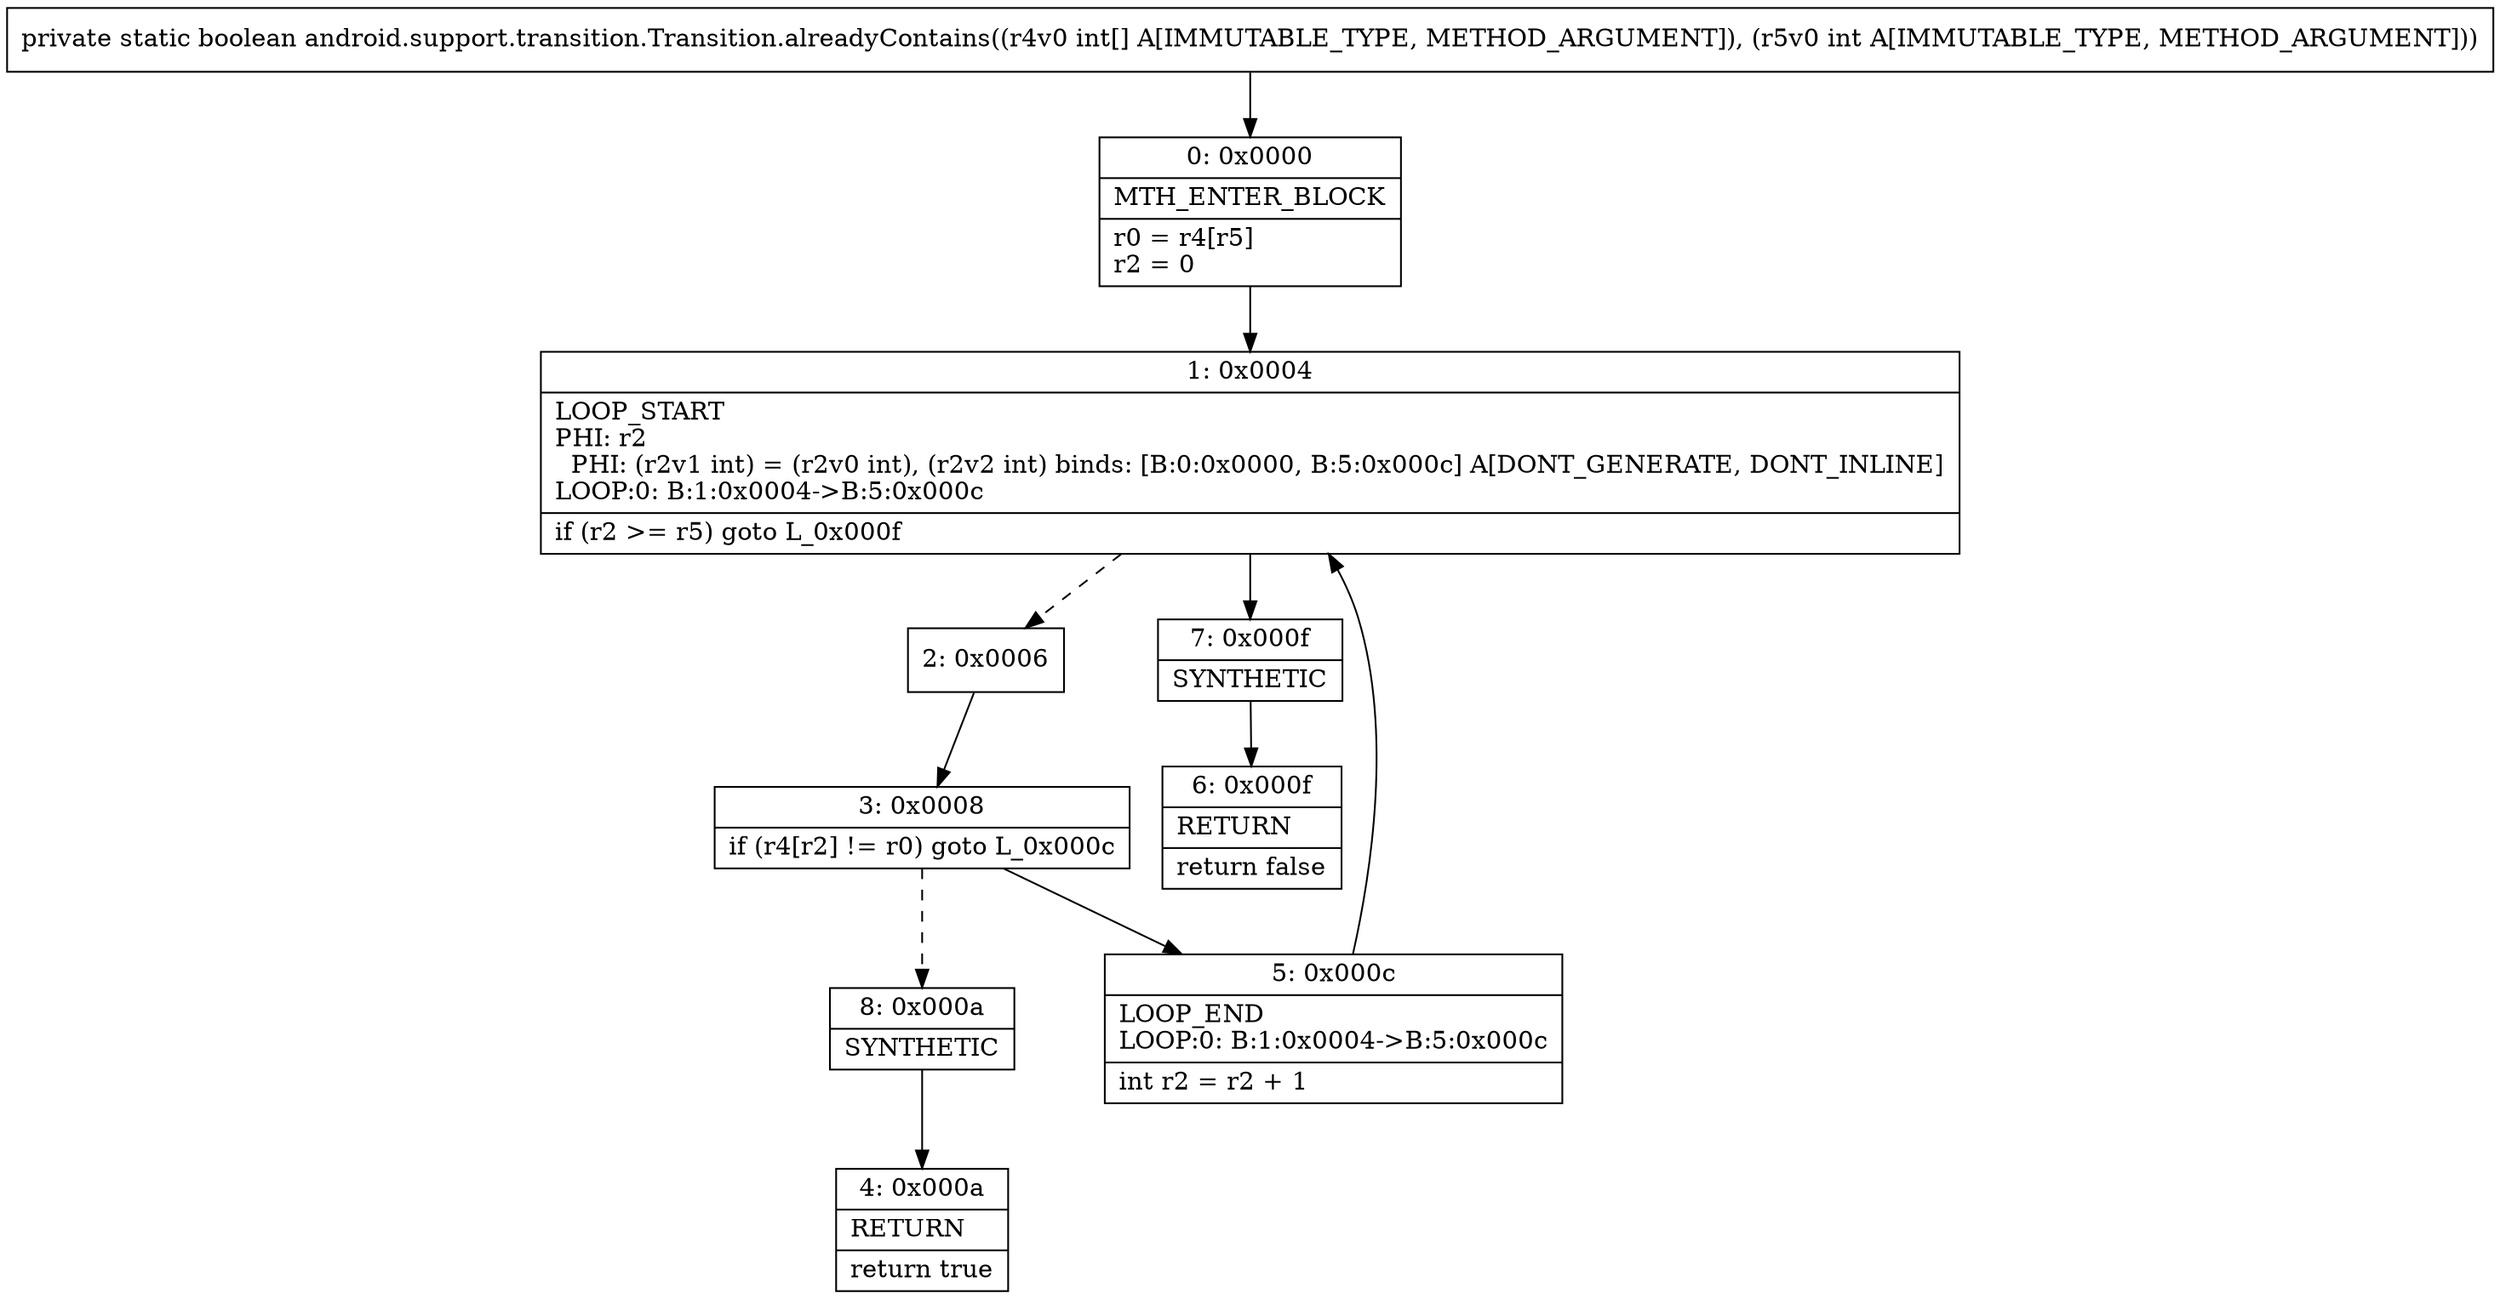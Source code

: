 digraph "CFG forandroid.support.transition.Transition.alreadyContains([II)Z" {
Node_0 [shape=record,label="{0\:\ 0x0000|MTH_ENTER_BLOCK\l|r0 = r4[r5]\lr2 = 0\l}"];
Node_1 [shape=record,label="{1\:\ 0x0004|LOOP_START\lPHI: r2 \l  PHI: (r2v1 int) = (r2v0 int), (r2v2 int) binds: [B:0:0x0000, B:5:0x000c] A[DONT_GENERATE, DONT_INLINE]\lLOOP:0: B:1:0x0004\-\>B:5:0x000c\l|if (r2 \>= r5) goto L_0x000f\l}"];
Node_2 [shape=record,label="{2\:\ 0x0006}"];
Node_3 [shape=record,label="{3\:\ 0x0008|if (r4[r2] != r0) goto L_0x000c\l}"];
Node_4 [shape=record,label="{4\:\ 0x000a|RETURN\l|return true\l}"];
Node_5 [shape=record,label="{5\:\ 0x000c|LOOP_END\lLOOP:0: B:1:0x0004\-\>B:5:0x000c\l|int r2 = r2 + 1\l}"];
Node_6 [shape=record,label="{6\:\ 0x000f|RETURN\l|return false\l}"];
Node_7 [shape=record,label="{7\:\ 0x000f|SYNTHETIC\l}"];
Node_8 [shape=record,label="{8\:\ 0x000a|SYNTHETIC\l}"];
MethodNode[shape=record,label="{private static boolean android.support.transition.Transition.alreadyContains((r4v0 int[] A[IMMUTABLE_TYPE, METHOD_ARGUMENT]), (r5v0 int A[IMMUTABLE_TYPE, METHOD_ARGUMENT])) }"];
MethodNode -> Node_0;
Node_0 -> Node_1;
Node_1 -> Node_2[style=dashed];
Node_1 -> Node_7;
Node_2 -> Node_3;
Node_3 -> Node_5;
Node_3 -> Node_8[style=dashed];
Node_5 -> Node_1;
Node_7 -> Node_6;
Node_8 -> Node_4;
}

